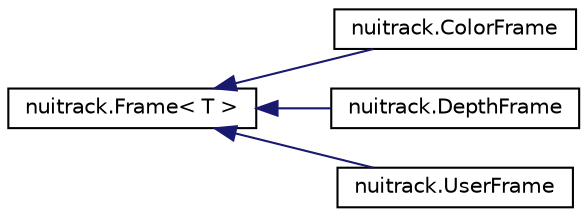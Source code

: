 digraph "Graphical Class Hierarchy"
{
  edge [fontname="Helvetica",fontsize="10",labelfontname="Helvetica",labelfontsize="10"];
  node [fontname="Helvetica",fontsize="10",shape=record];
  rankdir="LR";
  Node1 [label="nuitrack.Frame\< T \>",height=0.2,width=0.4,color="black", fillcolor="white", style="filled",URL="$classnuitrack_1_1Frame_3_01T_01_4.html",tooltip="Represents a generalized frame. "];
  Node1 -> Node2 [dir="back",color="midnightblue",fontsize="10",style="solid",fontname="Helvetica"];
  Node2 [label="nuitrack.ColorFrame",height=0.2,width=0.4,color="black", fillcolor="white", style="filled",URL="$classnuitrack_1_1ColorFrame.html",tooltip="Stores a color map of a frame. "];
  Node1 -> Node3 [dir="back",color="midnightblue",fontsize="10",style="solid",fontname="Helvetica"];
  Node3 [label="nuitrack.DepthFrame",height=0.2,width=0.4,color="black", fillcolor="white", style="filled",URL="$classnuitrack_1_1DepthFrame.html",tooltip="Stores a depth map of a frame. "];
  Node1 -> Node4 [dir="back",color="midnightblue",fontsize="10",style="solid",fontname="Helvetica"];
  Node4 [label="nuitrack.UserFrame",height=0.2,width=0.4,color="black", fillcolor="white", style="filled",URL="$classnuitrack_1_1UserFrame.html",tooltip="Represents a user map with the information about the floor. "];
}

